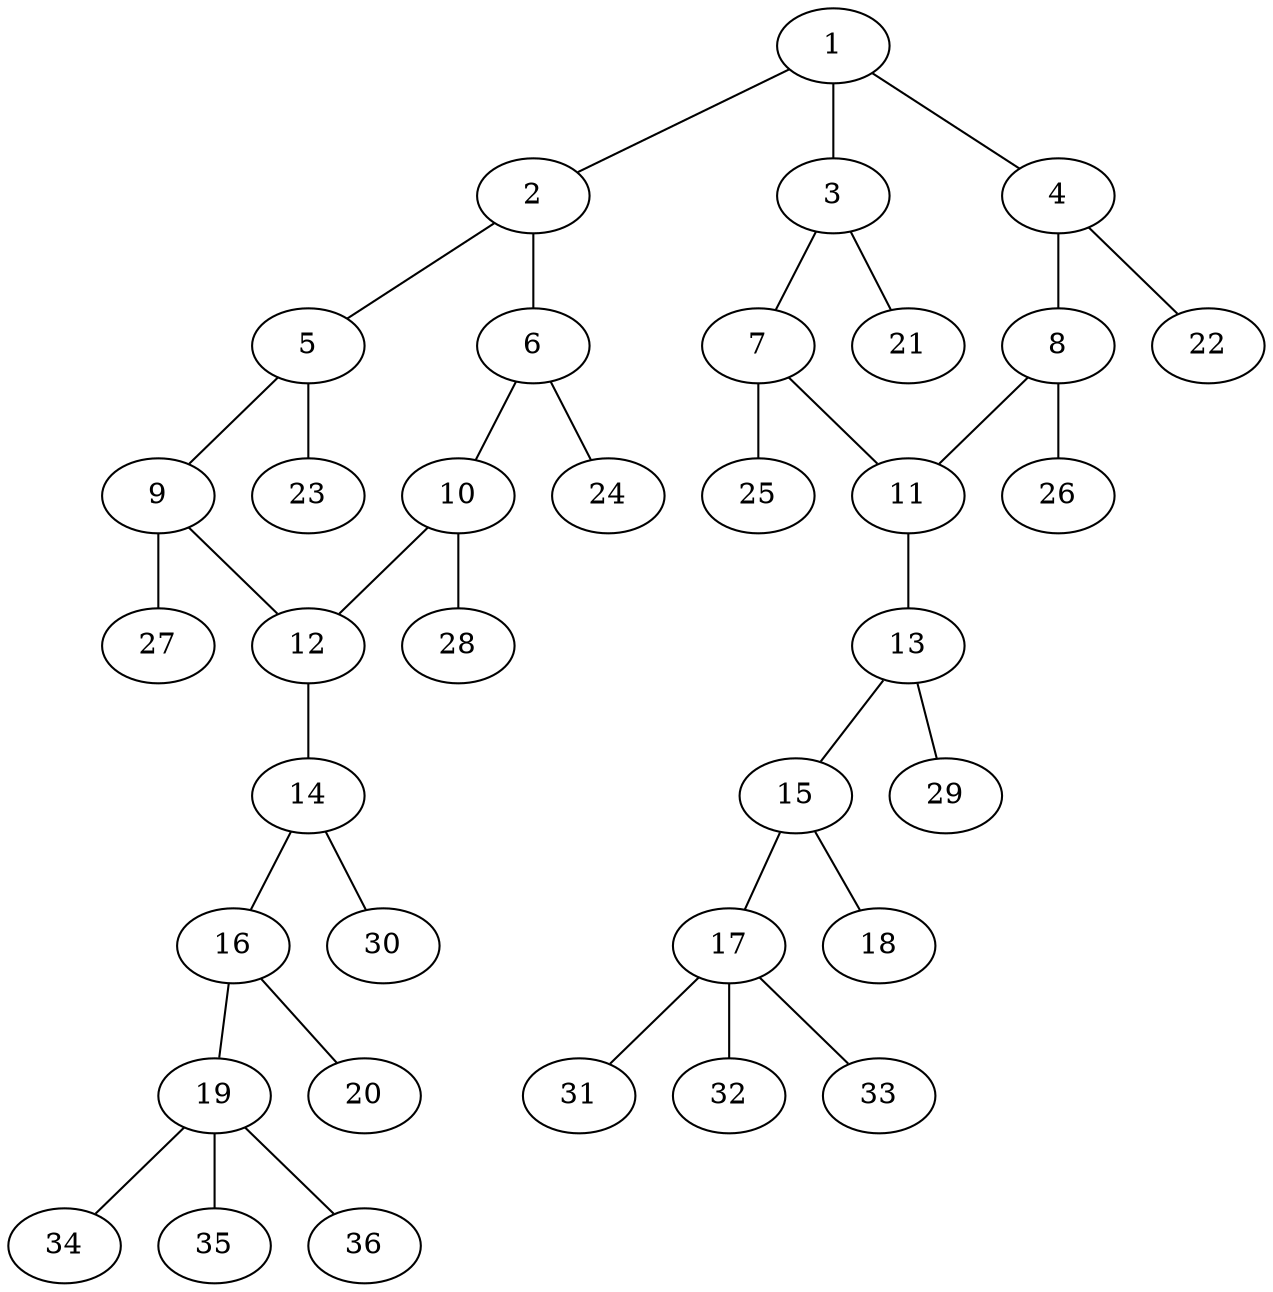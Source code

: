 graph molecule_2806 {
	1	 [chem=C];
	2	 [chem=C];
	1 -- 2	 [valence=1];
	3	 [chem=C];
	1 -- 3	 [valence=2];
	4	 [chem=C];
	1 -- 4	 [valence=1];
	5	 [chem=C];
	2 -- 5	 [valence=2];
	6	 [chem=C];
	2 -- 6	 [valence=1];
	7	 [chem=C];
	3 -- 7	 [valence=1];
	21	 [chem=H];
	3 -- 21	 [valence=1];
	8	 [chem=C];
	4 -- 8	 [valence=2];
	22	 [chem=H];
	4 -- 22	 [valence=1];
	9	 [chem=C];
	5 -- 9	 [valence=1];
	23	 [chem=H];
	5 -- 23	 [valence=1];
	10	 [chem=C];
	6 -- 10	 [valence=2];
	24	 [chem=H];
	6 -- 24	 [valence=1];
	11	 [chem=C];
	7 -- 11	 [valence=2];
	25	 [chem=H];
	7 -- 25	 [valence=1];
	8 -- 11	 [valence=1];
	26	 [chem=H];
	8 -- 26	 [valence=1];
	12	 [chem=C];
	9 -- 12	 [valence=2];
	27	 [chem=H];
	9 -- 27	 [valence=1];
	10 -- 12	 [valence=1];
	28	 [chem=H];
	10 -- 28	 [valence=1];
	13	 [chem=N];
	11 -- 13	 [valence=1];
	14	 [chem=N];
	12 -- 14	 [valence=1];
	15	 [chem=C];
	13 -- 15	 [valence=1];
	29	 [chem=H];
	13 -- 29	 [valence=1];
	16	 [chem=C];
	14 -- 16	 [valence=1];
	30	 [chem=H];
	14 -- 30	 [valence=1];
	17	 [chem=C];
	15 -- 17	 [valence=1];
	18	 [chem=O];
	15 -- 18	 [valence=2];
	19	 [chem=C];
	16 -- 19	 [valence=1];
	20	 [chem=O];
	16 -- 20	 [valence=2];
	31	 [chem=H];
	17 -- 31	 [valence=1];
	32	 [chem=H];
	17 -- 32	 [valence=1];
	33	 [chem=H];
	17 -- 33	 [valence=1];
	34	 [chem=H];
	19 -- 34	 [valence=1];
	35	 [chem=H];
	19 -- 35	 [valence=1];
	36	 [chem=H];
	19 -- 36	 [valence=1];
}
